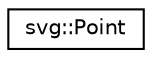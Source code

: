 digraph "Graphical Class Hierarchy"
{
 // LATEX_PDF_SIZE
  edge [fontname="Helvetica",fontsize="10",labelfontname="Helvetica",labelfontsize="10"];
  node [fontname="Helvetica",fontsize="10",shape=record];
  rankdir="LR";
  Node0 [label="svg::Point",height=0.2,width=0.4,color="black", fillcolor="white", style="filled",URL="$structsvg_1_1Point.html",tooltip=" "];
}
